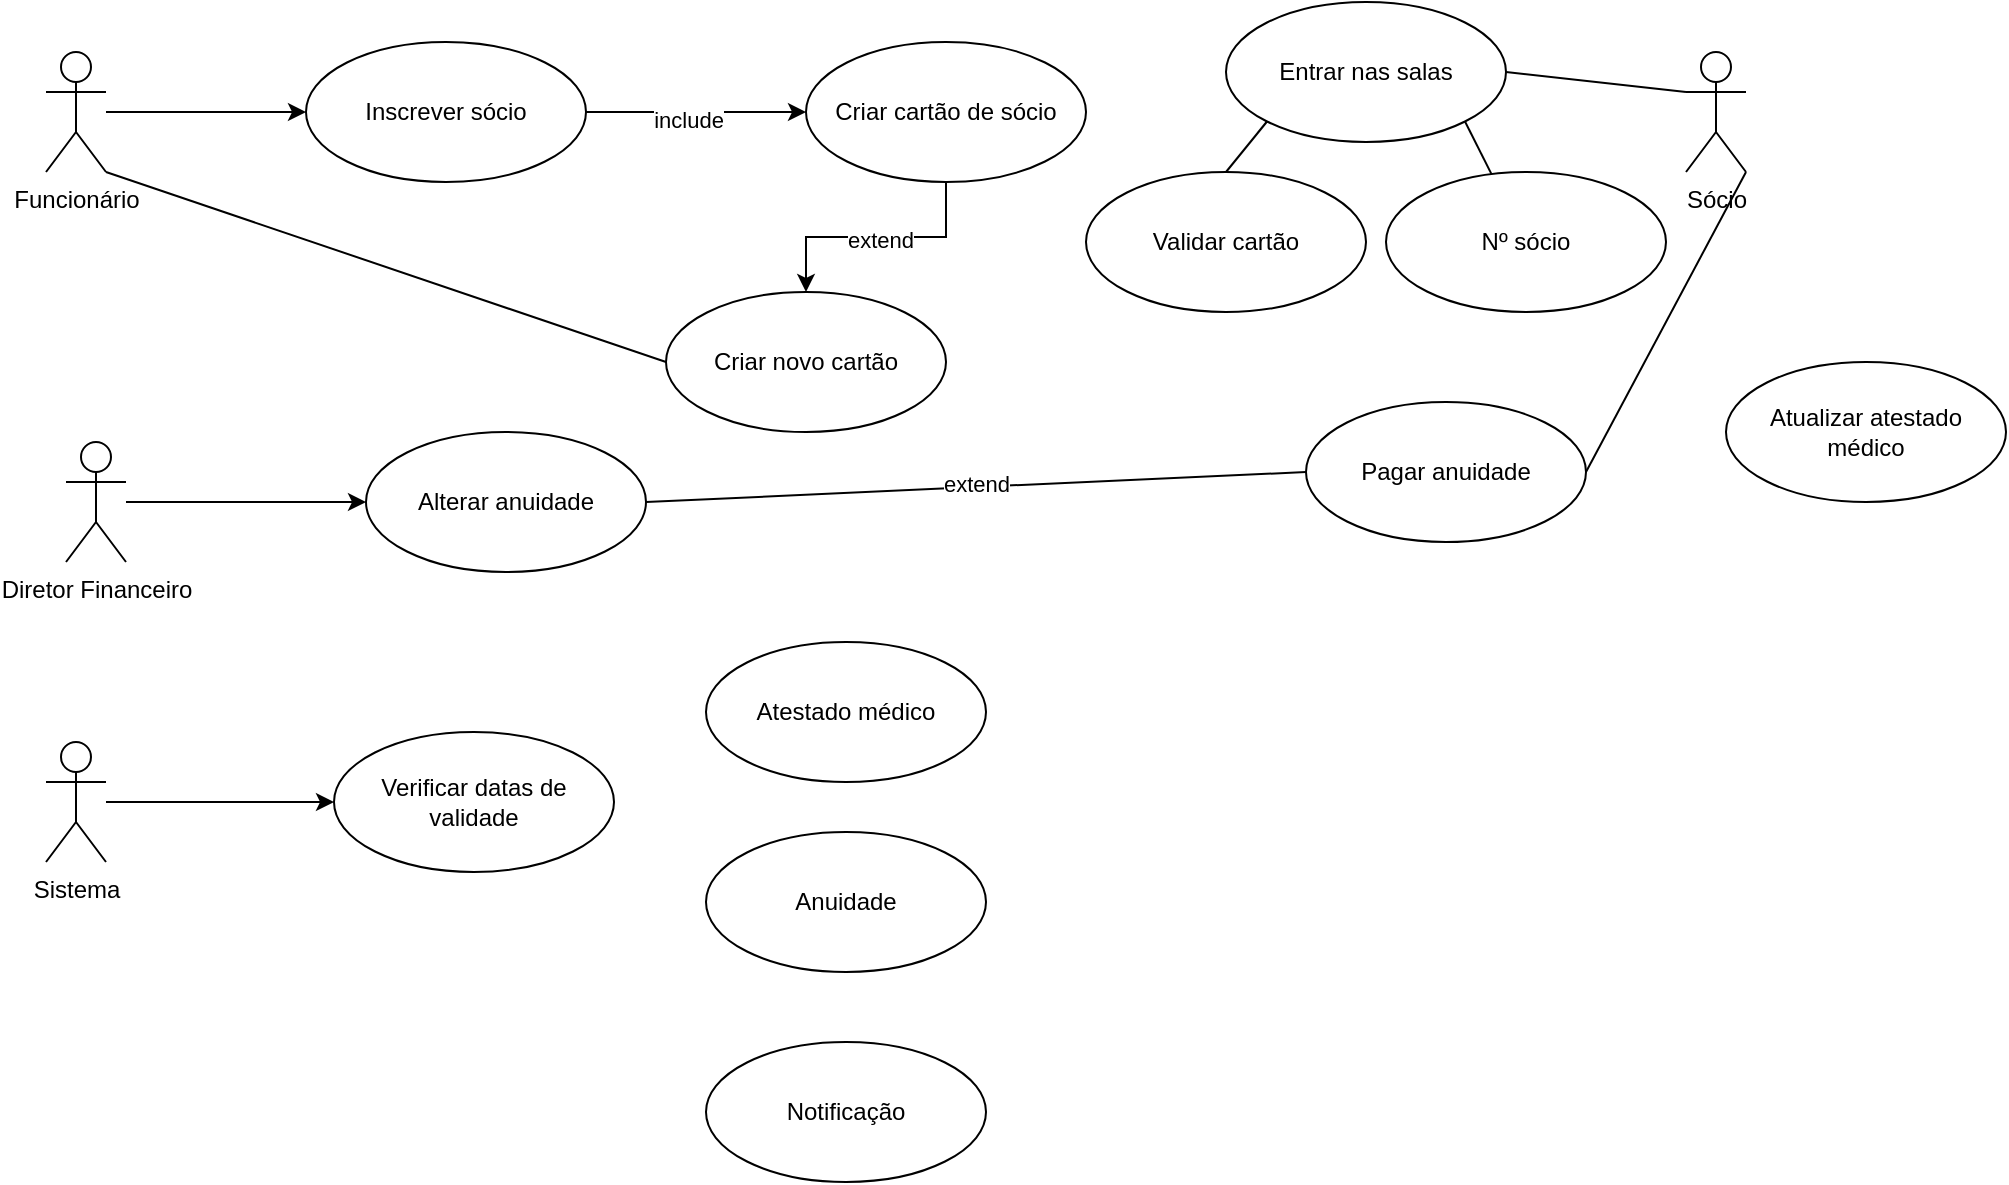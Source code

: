 <mxfile version="26.0.13" pages="2">
  <diagram name="Ginásio" id="sqR77hvDsRcVO-9Wcf4h">
    <mxGraphModel dx="1050" dy="557" grid="1" gridSize="10" guides="1" tooltips="1" connect="1" arrows="1" fold="1" page="1" pageScale="1" pageWidth="827" pageHeight="1169" math="0" shadow="0">
      <root>
        <mxCell id="0" />
        <mxCell id="1" parent="0" />
        <mxCell id="bDyWpsSk06RKxmON--17-1" style="edgeStyle=orthogonalEdgeStyle;rounded=0;orthogonalLoop=1;jettySize=auto;html=1;entryX=0;entryY=0.5;entryDx=0;entryDy=0;" edge="1" parent="1" source="bDyWpsSk06RKxmON--17-2" target="bDyWpsSk06RKxmON--17-5">
          <mxGeometry relative="1" as="geometry" />
        </mxCell>
        <mxCell id="bDyWpsSk06RKxmON--17-2" value="Funcionário" style="shape=umlActor;verticalLabelPosition=bottom;verticalAlign=top;html=1;" vertex="1" parent="1">
          <mxGeometry x="130" y="125" width="30" height="60" as="geometry" />
        </mxCell>
        <mxCell id="bDyWpsSk06RKxmON--17-3" style="edgeStyle=orthogonalEdgeStyle;rounded=0;orthogonalLoop=1;jettySize=auto;html=1;exitX=1;exitY=0.5;exitDx=0;exitDy=0;" edge="1" parent="1" source="bDyWpsSk06RKxmON--17-5" target="bDyWpsSk06RKxmON--17-8">
          <mxGeometry relative="1" as="geometry" />
        </mxCell>
        <mxCell id="bDyWpsSk06RKxmON--17-4" value="include" style="edgeLabel;html=1;align=center;verticalAlign=middle;resizable=0;points=[];" vertex="1" connectable="0" parent="bDyWpsSk06RKxmON--17-3">
          <mxGeometry x="-0.08" y="-4" relative="1" as="geometry">
            <mxPoint as="offset" />
          </mxGeometry>
        </mxCell>
        <mxCell id="bDyWpsSk06RKxmON--17-5" value="Inscrever sócio" style="ellipse;whiteSpace=wrap;html=1;" vertex="1" parent="1">
          <mxGeometry x="260" y="120" width="140" height="70" as="geometry" />
        </mxCell>
        <mxCell id="bDyWpsSk06RKxmON--17-6" style="edgeStyle=orthogonalEdgeStyle;rounded=0;orthogonalLoop=1;jettySize=auto;html=1;entryX=0.5;entryY=0;entryDx=0;entryDy=0;" edge="1" parent="1" source="bDyWpsSk06RKxmON--17-8" target="bDyWpsSk06RKxmON--17-11">
          <mxGeometry relative="1" as="geometry" />
        </mxCell>
        <mxCell id="bDyWpsSk06RKxmON--17-7" value="extend" style="edgeLabel;html=1;align=center;verticalAlign=middle;resizable=0;points=[];" vertex="1" connectable="0" parent="bDyWpsSk06RKxmON--17-6">
          <mxGeometry x="-0.031" y="1" relative="1" as="geometry">
            <mxPoint as="offset" />
          </mxGeometry>
        </mxCell>
        <mxCell id="bDyWpsSk06RKxmON--17-8" value="Criar cartão de sócio" style="ellipse;whiteSpace=wrap;html=1;" vertex="1" parent="1">
          <mxGeometry x="510" y="120" width="140" height="70" as="geometry" />
        </mxCell>
        <mxCell id="bDyWpsSk06RKxmON--17-9" style="edgeStyle=orthogonalEdgeStyle;rounded=0;orthogonalLoop=1;jettySize=auto;html=1;entryX=0;entryY=0.5;entryDx=0;entryDy=0;" edge="1" parent="1" source="bDyWpsSk06RKxmON--17-10" target="bDyWpsSk06RKxmON--17-12">
          <mxGeometry relative="1" as="geometry" />
        </mxCell>
        <mxCell id="bDyWpsSk06RKxmON--17-10" value="Diretor Financeiro" style="shape=umlActor;verticalLabelPosition=bottom;verticalAlign=top;html=1;" vertex="1" parent="1">
          <mxGeometry x="140" y="320" width="30" height="60" as="geometry" />
        </mxCell>
        <mxCell id="bDyWpsSk06RKxmON--17-11" value="Criar novo cartão" style="ellipse;whiteSpace=wrap;html=1;" vertex="1" parent="1">
          <mxGeometry x="440" y="245" width="140" height="70" as="geometry" />
        </mxCell>
        <mxCell id="bDyWpsSk06RKxmON--17-12" value="Alterar anuidade" style="ellipse;whiteSpace=wrap;html=1;" vertex="1" parent="1">
          <mxGeometry x="290" y="315" width="140" height="70" as="geometry" />
        </mxCell>
        <mxCell id="bDyWpsSk06RKxmON--17-13" style="edgeStyle=orthogonalEdgeStyle;rounded=0;orthogonalLoop=1;jettySize=auto;html=1;entryX=0;entryY=0.5;entryDx=0;entryDy=0;" edge="1" parent="1" source="bDyWpsSk06RKxmON--17-14" target="bDyWpsSk06RKxmON--17-17">
          <mxGeometry relative="1" as="geometry" />
        </mxCell>
        <mxCell id="bDyWpsSk06RKxmON--17-14" value="Sistema" style="shape=umlActor;verticalLabelPosition=bottom;verticalAlign=top;html=1;" vertex="1" parent="1">
          <mxGeometry x="130" y="470" width="30" height="60" as="geometry" />
        </mxCell>
        <mxCell id="bDyWpsSk06RKxmON--17-17" value="Verificar datas de validade" style="ellipse;whiteSpace=wrap;html=1;" vertex="1" parent="1">
          <mxGeometry x="274" y="465" width="140" height="70" as="geometry" />
        </mxCell>
        <mxCell id="bDyWpsSk06RKxmON--17-18" value="Sócio" style="shape=umlActor;verticalLabelPosition=bottom;verticalAlign=top;html=1;" vertex="1" parent="1">
          <mxGeometry x="950" y="125" width="30" height="60" as="geometry" />
        </mxCell>
        <mxCell id="bDyWpsSk06RKxmON--17-20" value="Entrar nas salas" style="ellipse;whiteSpace=wrap;html=1;" vertex="1" parent="1">
          <mxGeometry x="720" y="100" width="140" height="70" as="geometry" />
        </mxCell>
        <mxCell id="bDyWpsSk06RKxmON--17-21" value="" style="endArrow=none;html=1;rounded=0;exitX=1;exitY=1;exitDx=0;exitDy=0;exitPerimeter=0;entryX=0;entryY=0.5;entryDx=0;entryDy=0;" edge="1" parent="1" source="bDyWpsSk06RKxmON--17-2" target="bDyWpsSk06RKxmON--17-11">
          <mxGeometry width="50" height="50" relative="1" as="geometry">
            <mxPoint x="490" y="320" as="sourcePoint" />
            <mxPoint x="540" y="270" as="targetPoint" />
          </mxGeometry>
        </mxCell>
        <mxCell id="bDyWpsSk06RKxmON--17-22" value="" style="endArrow=none;html=1;rounded=0;entryX=0;entryY=0.333;entryDx=0;entryDy=0;entryPerimeter=0;exitX=1;exitY=0.5;exitDx=0;exitDy=0;" edge="1" parent="1" source="bDyWpsSk06RKxmON--17-20" target="bDyWpsSk06RKxmON--17-18">
          <mxGeometry width="50" height="50" relative="1" as="geometry">
            <mxPoint x="490" y="320" as="sourcePoint" />
            <mxPoint x="540" y="270" as="targetPoint" />
          </mxGeometry>
        </mxCell>
        <mxCell id="bDyWpsSk06RKxmON--17-23" value="" style="endArrow=none;html=1;rounded=0;entryX=1;entryY=1;entryDx=0;entryDy=0;" edge="1" parent="1" source="bDyWpsSk06RKxmON--17-26" target="bDyWpsSk06RKxmON--17-20">
          <mxGeometry width="50" height="50" relative="1" as="geometry">
            <mxPoint x="840" y="240" as="sourcePoint" />
            <mxPoint x="540" y="270" as="targetPoint" />
          </mxGeometry>
        </mxCell>
        <mxCell id="bDyWpsSk06RKxmON--17-24" value="" style="endArrow=none;html=1;rounded=0;entryX=0;entryY=1;entryDx=0;entryDy=0;exitX=0.5;exitY=0;exitDx=0;exitDy=0;" edge="1" parent="1" source="bDyWpsSk06RKxmON--17-25" target="bDyWpsSk06RKxmON--17-20">
          <mxGeometry width="50" height="50" relative="1" as="geometry">
            <mxPoint x="741" y="240" as="sourcePoint" />
            <mxPoint x="540" y="270" as="targetPoint" />
          </mxGeometry>
        </mxCell>
        <mxCell id="bDyWpsSk06RKxmON--17-25" value="Validar cartão" style="ellipse;whiteSpace=wrap;html=1;" vertex="1" parent="1">
          <mxGeometry x="650" y="185" width="140" height="70" as="geometry" />
        </mxCell>
        <mxCell id="bDyWpsSk06RKxmON--17-27" value="" style="endArrow=none;html=1;rounded=0;entryX=1;entryY=1;entryDx=0;entryDy=0;" edge="1" parent="1" target="bDyWpsSk06RKxmON--17-26">
          <mxGeometry width="50" height="50" relative="1" as="geometry">
            <mxPoint x="840" y="240" as="sourcePoint" />
            <mxPoint x="839" y="160" as="targetPoint" />
          </mxGeometry>
        </mxCell>
        <mxCell id="bDyWpsSk06RKxmON--17-26" value="Nº sócio" style="ellipse;whiteSpace=wrap;html=1;" vertex="1" parent="1">
          <mxGeometry x="800" y="185" width="140" height="70" as="geometry" />
        </mxCell>
        <mxCell id="bDyWpsSk06RKxmON--17-28" value="Pagar anuidade" style="ellipse;whiteSpace=wrap;html=1;" vertex="1" parent="1">
          <mxGeometry x="760" y="300" width="140" height="70" as="geometry" />
        </mxCell>
        <mxCell id="bDyWpsSk06RKxmON--17-29" value="" style="endArrow=none;html=1;rounded=0;exitX=1;exitY=1;exitDx=0;exitDy=0;exitPerimeter=0;entryX=1;entryY=0.5;entryDx=0;entryDy=0;" edge="1" parent="1" source="bDyWpsSk06RKxmON--17-18" target="bDyWpsSk06RKxmON--17-28">
          <mxGeometry width="50" height="50" relative="1" as="geometry">
            <mxPoint x="170" y="195" as="sourcePoint" />
            <mxPoint x="450" y="290" as="targetPoint" />
          </mxGeometry>
        </mxCell>
        <mxCell id="bDyWpsSk06RKxmON--17-30" value="" style="endArrow=none;html=1;rounded=0;exitX=1;exitY=0.5;exitDx=0;exitDy=0;entryX=0;entryY=0.5;entryDx=0;entryDy=0;" edge="1" parent="1" source="bDyWpsSk06RKxmON--17-12" target="bDyWpsSk06RKxmON--17-28">
          <mxGeometry width="50" height="50" relative="1" as="geometry">
            <mxPoint x="170" y="195" as="sourcePoint" />
            <mxPoint x="450" y="290" as="targetPoint" />
          </mxGeometry>
        </mxCell>
        <mxCell id="bDyWpsSk06RKxmON--17-35" value="extend" style="edgeLabel;html=1;align=center;verticalAlign=middle;resizable=0;points=[];" vertex="1" connectable="0" parent="bDyWpsSk06RKxmON--17-30">
          <mxGeometry x="0.001" y="2" relative="1" as="geometry">
            <mxPoint as="offset" />
          </mxGeometry>
        </mxCell>
        <mxCell id="bDyWpsSk06RKxmON--17-31" value="Atualizar atestado médico" style="ellipse;whiteSpace=wrap;html=1;" vertex="1" parent="1">
          <mxGeometry x="970" y="280" width="140" height="70" as="geometry" />
        </mxCell>
        <mxCell id="bDyWpsSk06RKxmON--17-32" value="Atestado médico" style="ellipse;whiteSpace=wrap;html=1;" vertex="1" parent="1">
          <mxGeometry x="460" y="420" width="140" height="70" as="geometry" />
        </mxCell>
        <mxCell id="bDyWpsSk06RKxmON--17-33" value="Anuidade" style="ellipse;whiteSpace=wrap;html=1;" vertex="1" parent="1">
          <mxGeometry x="460" y="515" width="140" height="70" as="geometry" />
        </mxCell>
        <mxCell id="bDyWpsSk06RKxmON--17-34" value="Notificação" style="ellipse;whiteSpace=wrap;html=1;" vertex="1" parent="1">
          <mxGeometry x="460" y="620" width="140" height="70" as="geometry" />
        </mxCell>
      </root>
    </mxGraphModel>
  </diagram>
  <diagram id="EWijXZHUTHOt1ag7uzTf" name="Posto de abastecimento">
    <mxGraphModel dx="1050" dy="557" grid="1" gridSize="10" guides="1" tooltips="1" connect="1" arrows="1" fold="1" page="1" pageScale="1" pageWidth="827" pageHeight="1169" math="0" shadow="0">
      <root>
        <mxCell id="0" />
        <mxCell id="1" parent="0" />
        <mxCell id="gbwtsyhWNghbSZ3XK7Rn-1" value="Empregado de caixa" style="shape=umlActor;verticalLabelPosition=bottom;verticalAlign=top;html=1;" vertex="1" parent="1">
          <mxGeometry x="90" y="130" width="30" height="60" as="geometry" />
        </mxCell>
        <mxCell id="gbwtsyhWNghbSZ3XK7Rn-2" value="Gerir estado dos abastecimentos" style="ellipse;whiteSpace=wrap;html=1;" vertex="1" parent="1">
          <mxGeometry x="220" y="115" width="140" height="70" as="geometry" />
        </mxCell>
        <mxCell id="gbwtsyhWNghbSZ3XK7Rn-6" value="Sistema" style="shape=umlActor;verticalLabelPosition=bottom;verticalAlign=top;html=1;" vertex="1" parent="1">
          <mxGeometry x="660" y="115" width="30" height="60" as="geometry" />
        </mxCell>
        <mxCell id="gbwtsyhWNghbSZ3XK7Rn-7" value="Verifica estado das bombas" style="ellipse;whiteSpace=wrap;html=1;" vertex="1" parent="1">
          <mxGeometry x="430" y="145" width="140" height="70" as="geometry" />
        </mxCell>
        <mxCell id="gbwtsyhWNghbSZ3XK7Rn-8" value="Cliente" style="shape=umlActor;verticalLabelPosition=bottom;verticalAlign=top;html=1;" vertex="1" parent="1">
          <mxGeometry x="80" y="280" width="30" height="60" as="geometry" />
        </mxCell>
        <mxCell id="gbwtsyhWNghbSZ3XK7Rn-9" value="Pagar abastecimento" style="ellipse;whiteSpace=wrap;html=1;" vertex="1" parent="1">
          <mxGeometry x="230" y="290" width="140" height="70" as="geometry" />
        </mxCell>
        <mxCell id="gbwtsyhWNghbSZ3XK7Rn-10" value="Caixa central" style="ellipse;whiteSpace=wrap;html=1;" vertex="1" parent="1">
          <mxGeometry x="140" y="430" width="140" height="70" as="geometry" />
        </mxCell>
        <mxCell id="gbwtsyhWNghbSZ3XK7Rn-11" value="Cartão bancário" style="ellipse;whiteSpace=wrap;html=1;" vertex="1" parent="1">
          <mxGeometry x="320" y="440" width="140" height="70" as="geometry" />
        </mxCell>
        <mxCell id="gbwtsyhWNghbSZ3XK7Rn-12" value="" style="endArrow=none;html=1;rounded=0;entryX=1;entryY=0.333;entryDx=0;entryDy=0;entryPerimeter=0;exitX=0;exitY=0.5;exitDx=0;exitDy=0;" edge="1" parent="1" source="gbwtsyhWNghbSZ3XK7Rn-2" target="gbwtsyhWNghbSZ3XK7Rn-1">
          <mxGeometry width="50" height="50" relative="1" as="geometry">
            <mxPoint x="320" y="315" as="sourcePoint" />
            <mxPoint x="240" y="265" as="targetPoint" />
          </mxGeometry>
        </mxCell>
        <mxCell id="gbwtsyhWNghbSZ3XK7Rn-13" value="" style="endArrow=none;html=1;rounded=0;entryX=1;entryY=0.333;entryDx=0;entryDy=0;entryPerimeter=0;exitX=0;exitY=0.5;exitDx=0;exitDy=0;" edge="1" parent="1" source="gbwtsyhWNghbSZ3XK7Rn-9" target="gbwtsyhWNghbSZ3XK7Rn-8">
          <mxGeometry width="50" height="50" relative="1" as="geometry">
            <mxPoint x="230" y="160" as="sourcePoint" />
            <mxPoint x="130" y="160" as="targetPoint" />
          </mxGeometry>
        </mxCell>
        <mxCell id="gbwtsyhWNghbSZ3XK7Rn-15" value="" style="endArrow=none;html=1;rounded=0;exitX=0.5;exitY=0;exitDx=0;exitDy=0;entryX=0;entryY=1;entryDx=0;entryDy=0;" edge="1" parent="1" source="gbwtsyhWNghbSZ3XK7Rn-10" target="gbwtsyhWNghbSZ3XK7Rn-9">
          <mxGeometry width="50" height="50" relative="1" as="geometry">
            <mxPoint x="390" y="320" as="sourcePoint" />
            <mxPoint x="440" y="270" as="targetPoint" />
          </mxGeometry>
        </mxCell>
        <mxCell id="gbwtsyhWNghbSZ3XK7Rn-16" value="" style="endArrow=none;html=1;rounded=0;entryX=0.5;entryY=0;entryDx=0;entryDy=0;exitX=1;exitY=1;exitDx=0;exitDy=0;" edge="1" parent="1" source="gbwtsyhWNghbSZ3XK7Rn-9" target="gbwtsyhWNghbSZ3XK7Rn-11">
          <mxGeometry width="50" height="50" relative="1" as="geometry">
            <mxPoint x="390" y="320" as="sourcePoint" />
            <mxPoint x="440" y="270" as="targetPoint" />
          </mxGeometry>
        </mxCell>
        <mxCell id="gbwtsyhWNghbSZ3XK7Rn-17" style="edgeStyle=orthogonalEdgeStyle;rounded=0;orthogonalLoop=1;jettySize=auto;html=1;exitX=0.5;exitY=1;exitDx=0;exitDy=0;" edge="1" parent="1" source="gbwtsyhWNghbSZ3XK7Rn-11" target="gbwtsyhWNghbSZ3XK7Rn-11">
          <mxGeometry relative="1" as="geometry" />
        </mxCell>
        <mxCell id="gbwtsyhWNghbSZ3XK7Rn-18" value="" style="endArrow=none;html=1;rounded=0;entryX=0;entryY=0.333;entryDx=0;entryDy=0;entryPerimeter=0;exitX=1;exitY=0.5;exitDx=0;exitDy=0;" edge="1" parent="1" source="gbwtsyhWNghbSZ3XK7Rn-7" target="gbwtsyhWNghbSZ3XK7Rn-6">
          <mxGeometry width="50" height="50" relative="1" as="geometry">
            <mxPoint x="390" y="320" as="sourcePoint" />
            <mxPoint x="440" y="270" as="targetPoint" />
          </mxGeometry>
        </mxCell>
        <mxCell id="gbwtsyhWNghbSZ3XK7Rn-19" value="Registar pagamento" style="ellipse;whiteSpace=wrap;html=1;" vertex="1" parent="1">
          <mxGeometry x="450" y="280" width="140" height="70" as="geometry" />
        </mxCell>
      </root>
    </mxGraphModel>
  </diagram>
</mxfile>
